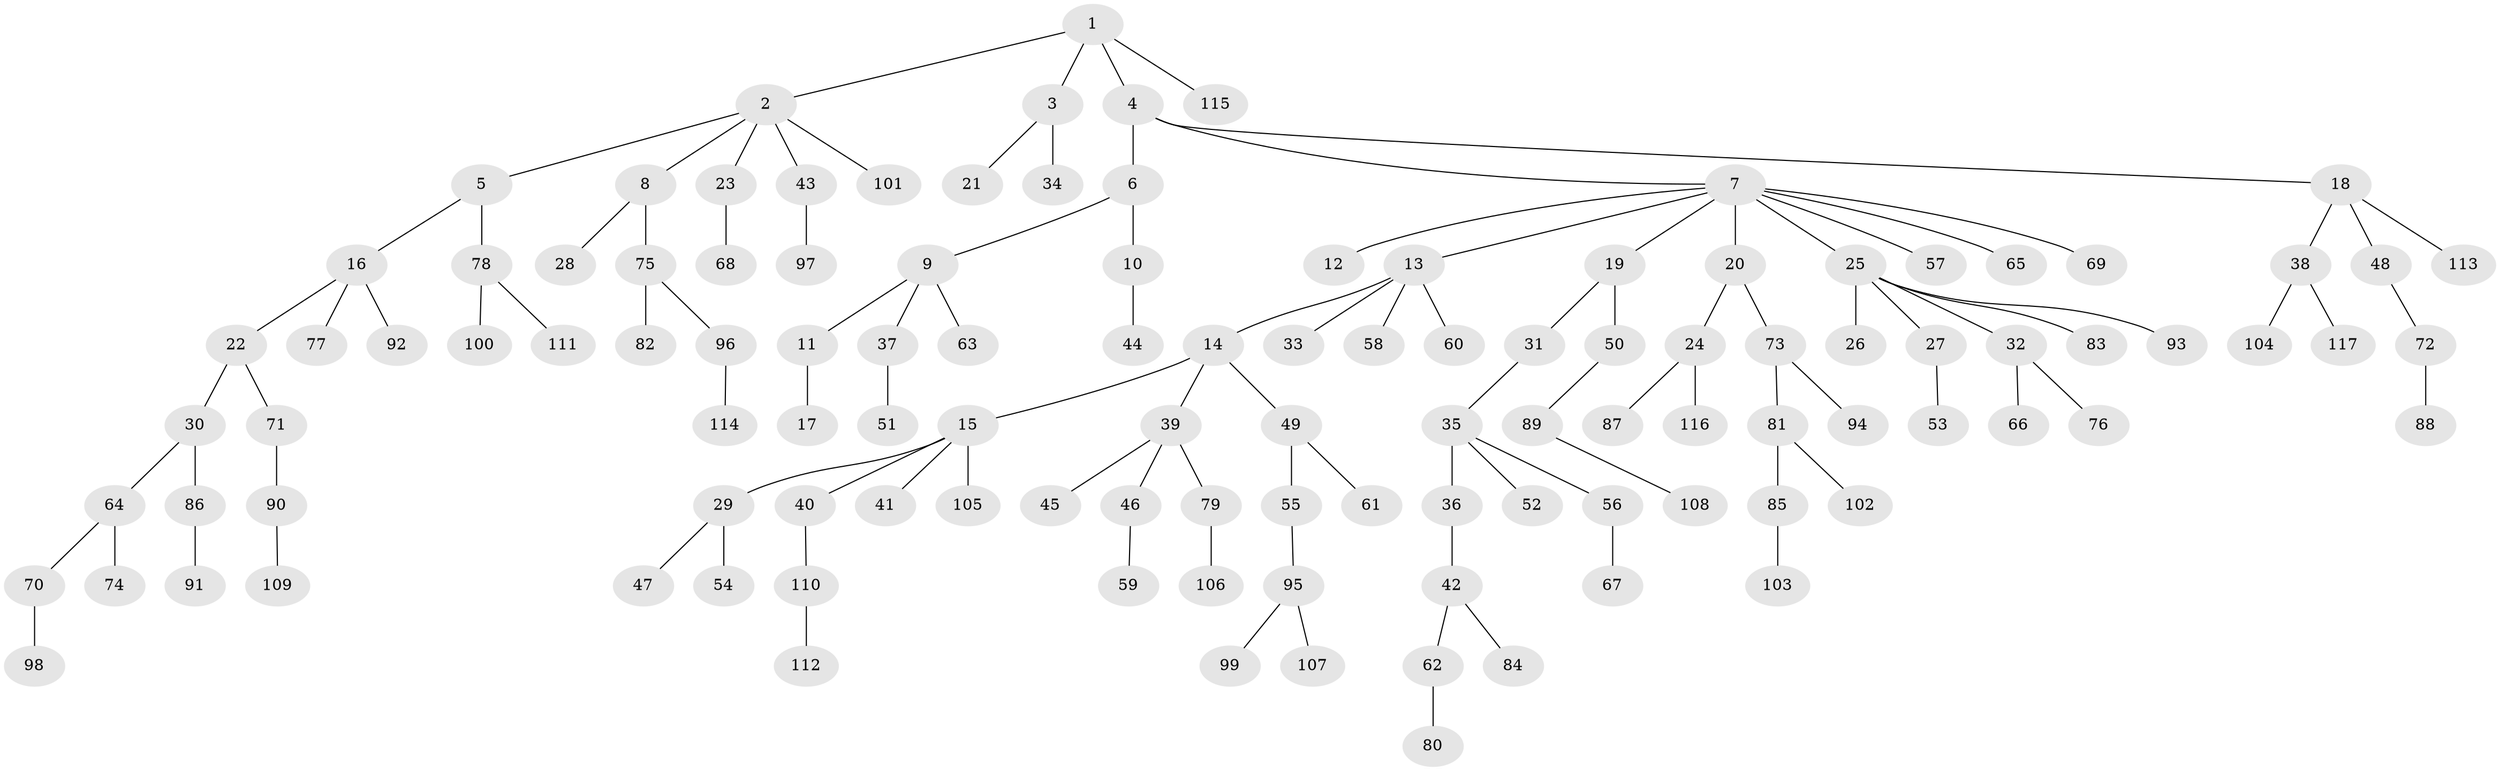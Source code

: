 // Generated by graph-tools (version 1.1) at 2025/50/03/09/25 03:50:25]
// undirected, 117 vertices, 116 edges
graph export_dot {
graph [start="1"]
  node [color=gray90,style=filled];
  1;
  2;
  3;
  4;
  5;
  6;
  7;
  8;
  9;
  10;
  11;
  12;
  13;
  14;
  15;
  16;
  17;
  18;
  19;
  20;
  21;
  22;
  23;
  24;
  25;
  26;
  27;
  28;
  29;
  30;
  31;
  32;
  33;
  34;
  35;
  36;
  37;
  38;
  39;
  40;
  41;
  42;
  43;
  44;
  45;
  46;
  47;
  48;
  49;
  50;
  51;
  52;
  53;
  54;
  55;
  56;
  57;
  58;
  59;
  60;
  61;
  62;
  63;
  64;
  65;
  66;
  67;
  68;
  69;
  70;
  71;
  72;
  73;
  74;
  75;
  76;
  77;
  78;
  79;
  80;
  81;
  82;
  83;
  84;
  85;
  86;
  87;
  88;
  89;
  90;
  91;
  92;
  93;
  94;
  95;
  96;
  97;
  98;
  99;
  100;
  101;
  102;
  103;
  104;
  105;
  106;
  107;
  108;
  109;
  110;
  111;
  112;
  113;
  114;
  115;
  116;
  117;
  1 -- 2;
  1 -- 3;
  1 -- 4;
  1 -- 115;
  2 -- 5;
  2 -- 8;
  2 -- 23;
  2 -- 43;
  2 -- 101;
  3 -- 21;
  3 -- 34;
  4 -- 6;
  4 -- 7;
  4 -- 18;
  5 -- 16;
  5 -- 78;
  6 -- 9;
  6 -- 10;
  7 -- 12;
  7 -- 13;
  7 -- 19;
  7 -- 20;
  7 -- 25;
  7 -- 57;
  7 -- 65;
  7 -- 69;
  8 -- 28;
  8 -- 75;
  9 -- 11;
  9 -- 37;
  9 -- 63;
  10 -- 44;
  11 -- 17;
  13 -- 14;
  13 -- 33;
  13 -- 58;
  13 -- 60;
  14 -- 15;
  14 -- 39;
  14 -- 49;
  15 -- 29;
  15 -- 40;
  15 -- 41;
  15 -- 105;
  16 -- 22;
  16 -- 77;
  16 -- 92;
  18 -- 38;
  18 -- 48;
  18 -- 113;
  19 -- 31;
  19 -- 50;
  20 -- 24;
  20 -- 73;
  22 -- 30;
  22 -- 71;
  23 -- 68;
  24 -- 87;
  24 -- 116;
  25 -- 26;
  25 -- 27;
  25 -- 32;
  25 -- 83;
  25 -- 93;
  27 -- 53;
  29 -- 47;
  29 -- 54;
  30 -- 64;
  30 -- 86;
  31 -- 35;
  32 -- 66;
  32 -- 76;
  35 -- 36;
  35 -- 52;
  35 -- 56;
  36 -- 42;
  37 -- 51;
  38 -- 104;
  38 -- 117;
  39 -- 45;
  39 -- 46;
  39 -- 79;
  40 -- 110;
  42 -- 62;
  42 -- 84;
  43 -- 97;
  46 -- 59;
  48 -- 72;
  49 -- 55;
  49 -- 61;
  50 -- 89;
  55 -- 95;
  56 -- 67;
  62 -- 80;
  64 -- 70;
  64 -- 74;
  70 -- 98;
  71 -- 90;
  72 -- 88;
  73 -- 81;
  73 -- 94;
  75 -- 82;
  75 -- 96;
  78 -- 100;
  78 -- 111;
  79 -- 106;
  81 -- 85;
  81 -- 102;
  85 -- 103;
  86 -- 91;
  89 -- 108;
  90 -- 109;
  95 -- 99;
  95 -- 107;
  96 -- 114;
  110 -- 112;
}
